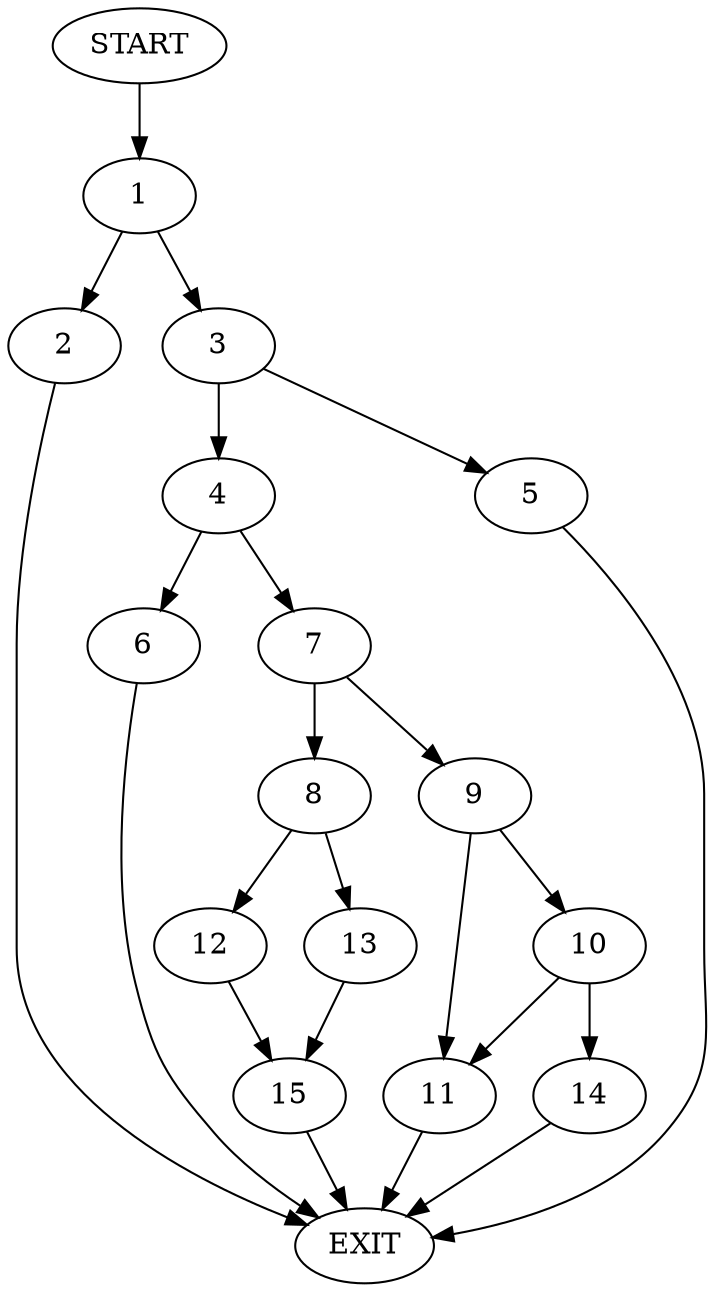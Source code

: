 digraph {
0 [label="START"]
16 [label="EXIT"]
0 -> 1
1 -> 2
1 -> 3
2 -> 16
3 -> 4
3 -> 5
4 -> 6
4 -> 7
5 -> 16
6 -> 16
7 -> 8
7 -> 9
9 -> 10
9 -> 11
8 -> 12
8 -> 13
10 -> 11
10 -> 14
11 -> 16
14 -> 16
13 -> 15
12 -> 15
15 -> 16
}
